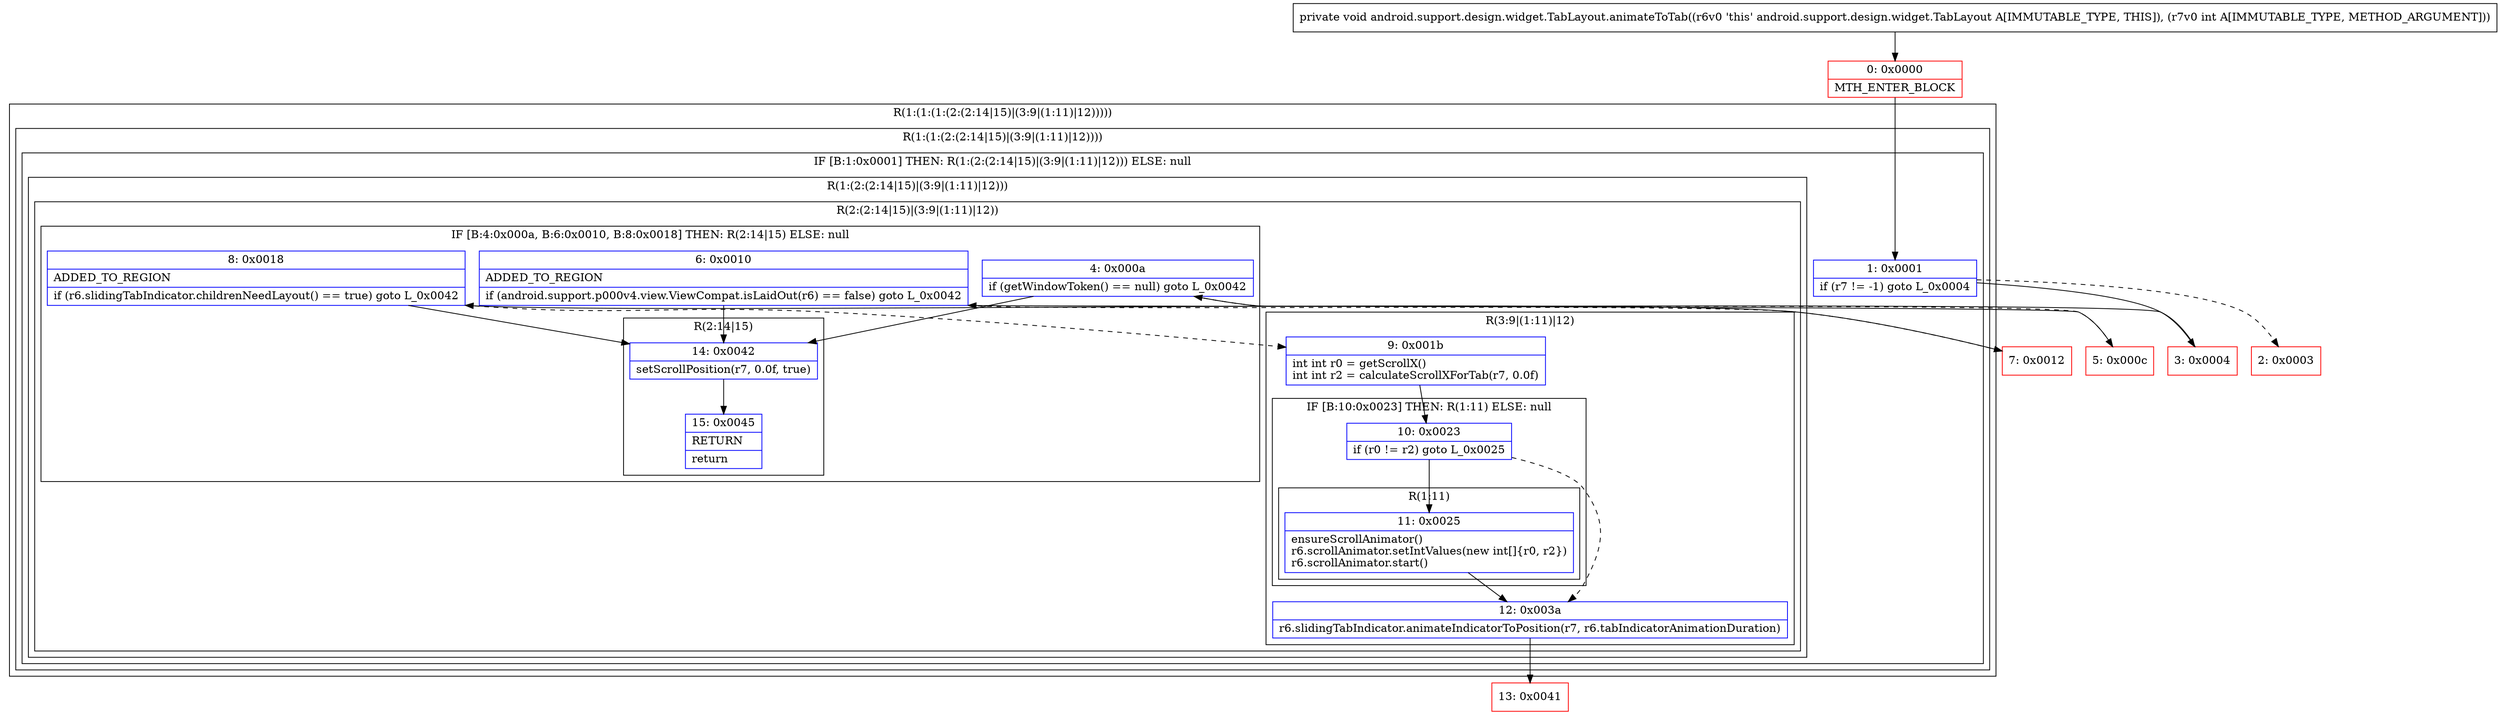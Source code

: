 digraph "CFG forandroid.support.design.widget.TabLayout.animateToTab(I)V" {
subgraph cluster_Region_540382445 {
label = "R(1:(1:(1:(2:(2:14|15)|(3:9|(1:11)|12)))))";
node [shape=record,color=blue];
subgraph cluster_Region_1150053079 {
label = "R(1:(1:(2:(2:14|15)|(3:9|(1:11)|12))))";
node [shape=record,color=blue];
subgraph cluster_IfRegion_1000874219 {
label = "IF [B:1:0x0001] THEN: R(1:(2:(2:14|15)|(3:9|(1:11)|12))) ELSE: null";
node [shape=record,color=blue];
Node_1 [shape=record,label="{1\:\ 0x0001|if (r7 != \-1) goto L_0x0004\l}"];
subgraph cluster_Region_215877975 {
label = "R(1:(2:(2:14|15)|(3:9|(1:11)|12)))";
node [shape=record,color=blue];
subgraph cluster_Region_12613341 {
label = "R(2:(2:14|15)|(3:9|(1:11)|12))";
node [shape=record,color=blue];
subgraph cluster_IfRegion_658341568 {
label = "IF [B:4:0x000a, B:6:0x0010, B:8:0x0018] THEN: R(2:14|15) ELSE: null";
node [shape=record,color=blue];
Node_4 [shape=record,label="{4\:\ 0x000a|if (getWindowToken() == null) goto L_0x0042\l}"];
Node_6 [shape=record,label="{6\:\ 0x0010|ADDED_TO_REGION\l|if (android.support.p000v4.view.ViewCompat.isLaidOut(r6) == false) goto L_0x0042\l}"];
Node_8 [shape=record,label="{8\:\ 0x0018|ADDED_TO_REGION\l|if (r6.slidingTabIndicator.childrenNeedLayout() == true) goto L_0x0042\l}"];
subgraph cluster_Region_1575529908 {
label = "R(2:14|15)";
node [shape=record,color=blue];
Node_14 [shape=record,label="{14\:\ 0x0042|setScrollPosition(r7, 0.0f, true)\l}"];
Node_15 [shape=record,label="{15\:\ 0x0045|RETURN\l|return\l}"];
}
}
subgraph cluster_Region_1361216771 {
label = "R(3:9|(1:11)|12)";
node [shape=record,color=blue];
Node_9 [shape=record,label="{9\:\ 0x001b|int int r0 = getScrollX()\lint int r2 = calculateScrollXForTab(r7, 0.0f)\l}"];
subgraph cluster_IfRegion_1095492167 {
label = "IF [B:10:0x0023] THEN: R(1:11) ELSE: null";
node [shape=record,color=blue];
Node_10 [shape=record,label="{10\:\ 0x0023|if (r0 != r2) goto L_0x0025\l}"];
subgraph cluster_Region_995863930 {
label = "R(1:11)";
node [shape=record,color=blue];
Node_11 [shape=record,label="{11\:\ 0x0025|ensureScrollAnimator()\lr6.scrollAnimator.setIntValues(new int[]\{r0, r2\})\lr6.scrollAnimator.start()\l}"];
}
}
Node_12 [shape=record,label="{12\:\ 0x003a|r6.slidingTabIndicator.animateIndicatorToPosition(r7, r6.tabIndicatorAnimationDuration)\l}"];
}
}
}
}
}
}
Node_0 [shape=record,color=red,label="{0\:\ 0x0000|MTH_ENTER_BLOCK\l}"];
Node_2 [shape=record,color=red,label="{2\:\ 0x0003}"];
Node_3 [shape=record,color=red,label="{3\:\ 0x0004}"];
Node_5 [shape=record,color=red,label="{5\:\ 0x000c}"];
Node_7 [shape=record,color=red,label="{7\:\ 0x0012}"];
Node_13 [shape=record,color=red,label="{13\:\ 0x0041}"];
MethodNode[shape=record,label="{private void android.support.design.widget.TabLayout.animateToTab((r6v0 'this' android.support.design.widget.TabLayout A[IMMUTABLE_TYPE, THIS]), (r7v0 int A[IMMUTABLE_TYPE, METHOD_ARGUMENT])) }"];
MethodNode -> Node_0;
Node_1 -> Node_2[style=dashed];
Node_1 -> Node_3;
Node_4 -> Node_5[style=dashed];
Node_4 -> Node_14;
Node_6 -> Node_7[style=dashed];
Node_6 -> Node_14;
Node_8 -> Node_9[style=dashed];
Node_8 -> Node_14;
Node_14 -> Node_15;
Node_9 -> Node_10;
Node_10 -> Node_11;
Node_10 -> Node_12[style=dashed];
Node_11 -> Node_12;
Node_12 -> Node_13;
Node_0 -> Node_1;
Node_3 -> Node_4;
Node_5 -> Node_6;
Node_7 -> Node_8;
}

